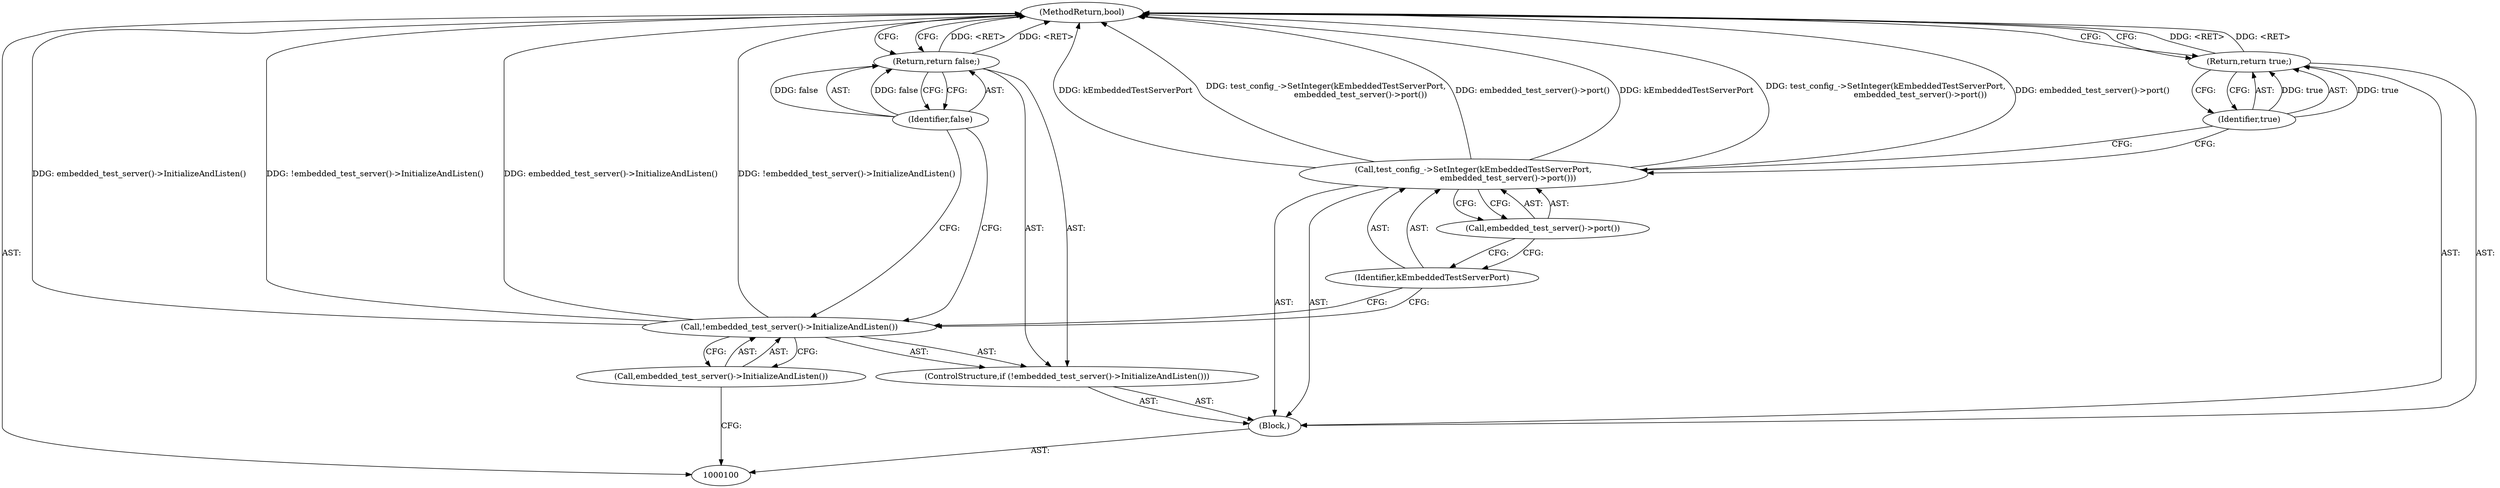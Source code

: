 digraph "1_Chrome_2649de11c562aa96d336c06136a1a20c01711be0" {
"1000112" [label="(MethodReturn,bool)"];
"1000101" [label="(Block,)"];
"1000102" [label="(ControlStructure,if (!embedded_test_server()->InitializeAndListen()))"];
"1000103" [label="(Call,!embedded_test_server()->InitializeAndListen())"];
"1000104" [label="(Call,embedded_test_server()->InitializeAndListen())"];
"1000106" [label="(Identifier,false)"];
"1000105" [label="(Return,return false;)"];
"1000107" [label="(Call,test_config_->SetInteger(kEmbeddedTestServerPort,\n                           embedded_test_server()->port()))"];
"1000108" [label="(Identifier,kEmbeddedTestServerPort)"];
"1000109" [label="(Call,embedded_test_server()->port())"];
"1000111" [label="(Identifier,true)"];
"1000110" [label="(Return,return true;)"];
"1000112" -> "1000100"  [label="AST: "];
"1000112" -> "1000105"  [label="CFG: "];
"1000112" -> "1000110"  [label="CFG: "];
"1000107" -> "1000112"  [label="DDG: kEmbeddedTestServerPort"];
"1000107" -> "1000112"  [label="DDG: test_config_->SetInteger(kEmbeddedTestServerPort,\n                           embedded_test_server()->port())"];
"1000107" -> "1000112"  [label="DDG: embedded_test_server()->port()"];
"1000103" -> "1000112"  [label="DDG: embedded_test_server()->InitializeAndListen()"];
"1000103" -> "1000112"  [label="DDG: !embedded_test_server()->InitializeAndListen()"];
"1000110" -> "1000112"  [label="DDG: <RET>"];
"1000105" -> "1000112"  [label="DDG: <RET>"];
"1000101" -> "1000100"  [label="AST: "];
"1000102" -> "1000101"  [label="AST: "];
"1000107" -> "1000101"  [label="AST: "];
"1000110" -> "1000101"  [label="AST: "];
"1000102" -> "1000101"  [label="AST: "];
"1000103" -> "1000102"  [label="AST: "];
"1000105" -> "1000102"  [label="AST: "];
"1000103" -> "1000102"  [label="AST: "];
"1000103" -> "1000104"  [label="CFG: "];
"1000104" -> "1000103"  [label="AST: "];
"1000106" -> "1000103"  [label="CFG: "];
"1000108" -> "1000103"  [label="CFG: "];
"1000103" -> "1000112"  [label="DDG: embedded_test_server()->InitializeAndListen()"];
"1000103" -> "1000112"  [label="DDG: !embedded_test_server()->InitializeAndListen()"];
"1000104" -> "1000103"  [label="AST: "];
"1000104" -> "1000100"  [label="CFG: "];
"1000103" -> "1000104"  [label="CFG: "];
"1000106" -> "1000105"  [label="AST: "];
"1000106" -> "1000103"  [label="CFG: "];
"1000105" -> "1000106"  [label="CFG: "];
"1000106" -> "1000105"  [label="DDG: false"];
"1000105" -> "1000102"  [label="AST: "];
"1000105" -> "1000106"  [label="CFG: "];
"1000106" -> "1000105"  [label="AST: "];
"1000112" -> "1000105"  [label="CFG: "];
"1000105" -> "1000112"  [label="DDG: <RET>"];
"1000106" -> "1000105"  [label="DDG: false"];
"1000107" -> "1000101"  [label="AST: "];
"1000107" -> "1000109"  [label="CFG: "];
"1000108" -> "1000107"  [label="AST: "];
"1000109" -> "1000107"  [label="AST: "];
"1000111" -> "1000107"  [label="CFG: "];
"1000107" -> "1000112"  [label="DDG: kEmbeddedTestServerPort"];
"1000107" -> "1000112"  [label="DDG: test_config_->SetInteger(kEmbeddedTestServerPort,\n                           embedded_test_server()->port())"];
"1000107" -> "1000112"  [label="DDG: embedded_test_server()->port()"];
"1000108" -> "1000107"  [label="AST: "];
"1000108" -> "1000103"  [label="CFG: "];
"1000109" -> "1000108"  [label="CFG: "];
"1000109" -> "1000107"  [label="AST: "];
"1000109" -> "1000108"  [label="CFG: "];
"1000107" -> "1000109"  [label="CFG: "];
"1000111" -> "1000110"  [label="AST: "];
"1000111" -> "1000107"  [label="CFG: "];
"1000110" -> "1000111"  [label="CFG: "];
"1000111" -> "1000110"  [label="DDG: true"];
"1000110" -> "1000101"  [label="AST: "];
"1000110" -> "1000111"  [label="CFG: "];
"1000111" -> "1000110"  [label="AST: "];
"1000112" -> "1000110"  [label="CFG: "];
"1000110" -> "1000112"  [label="DDG: <RET>"];
"1000111" -> "1000110"  [label="DDG: true"];
}
